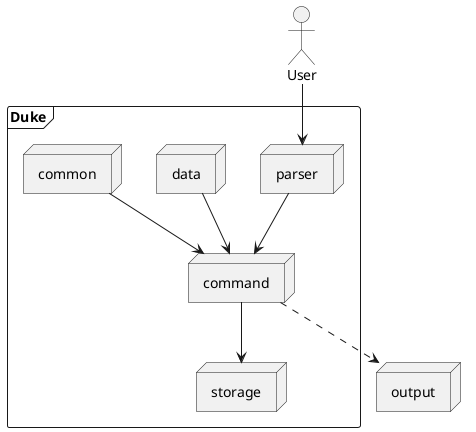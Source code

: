 @startuml
'https://plantuml.com/component-diagram


frame "Duke" {
  node parser
  node command
  node data
  node common
  node storage
}


node output
actor User



[User] --> [parser]
[parser] --> [command]
[common] --> [command]
[data] --> [command]
[command] -->[storage]
[command] -[dashed]-> output


@enduml
